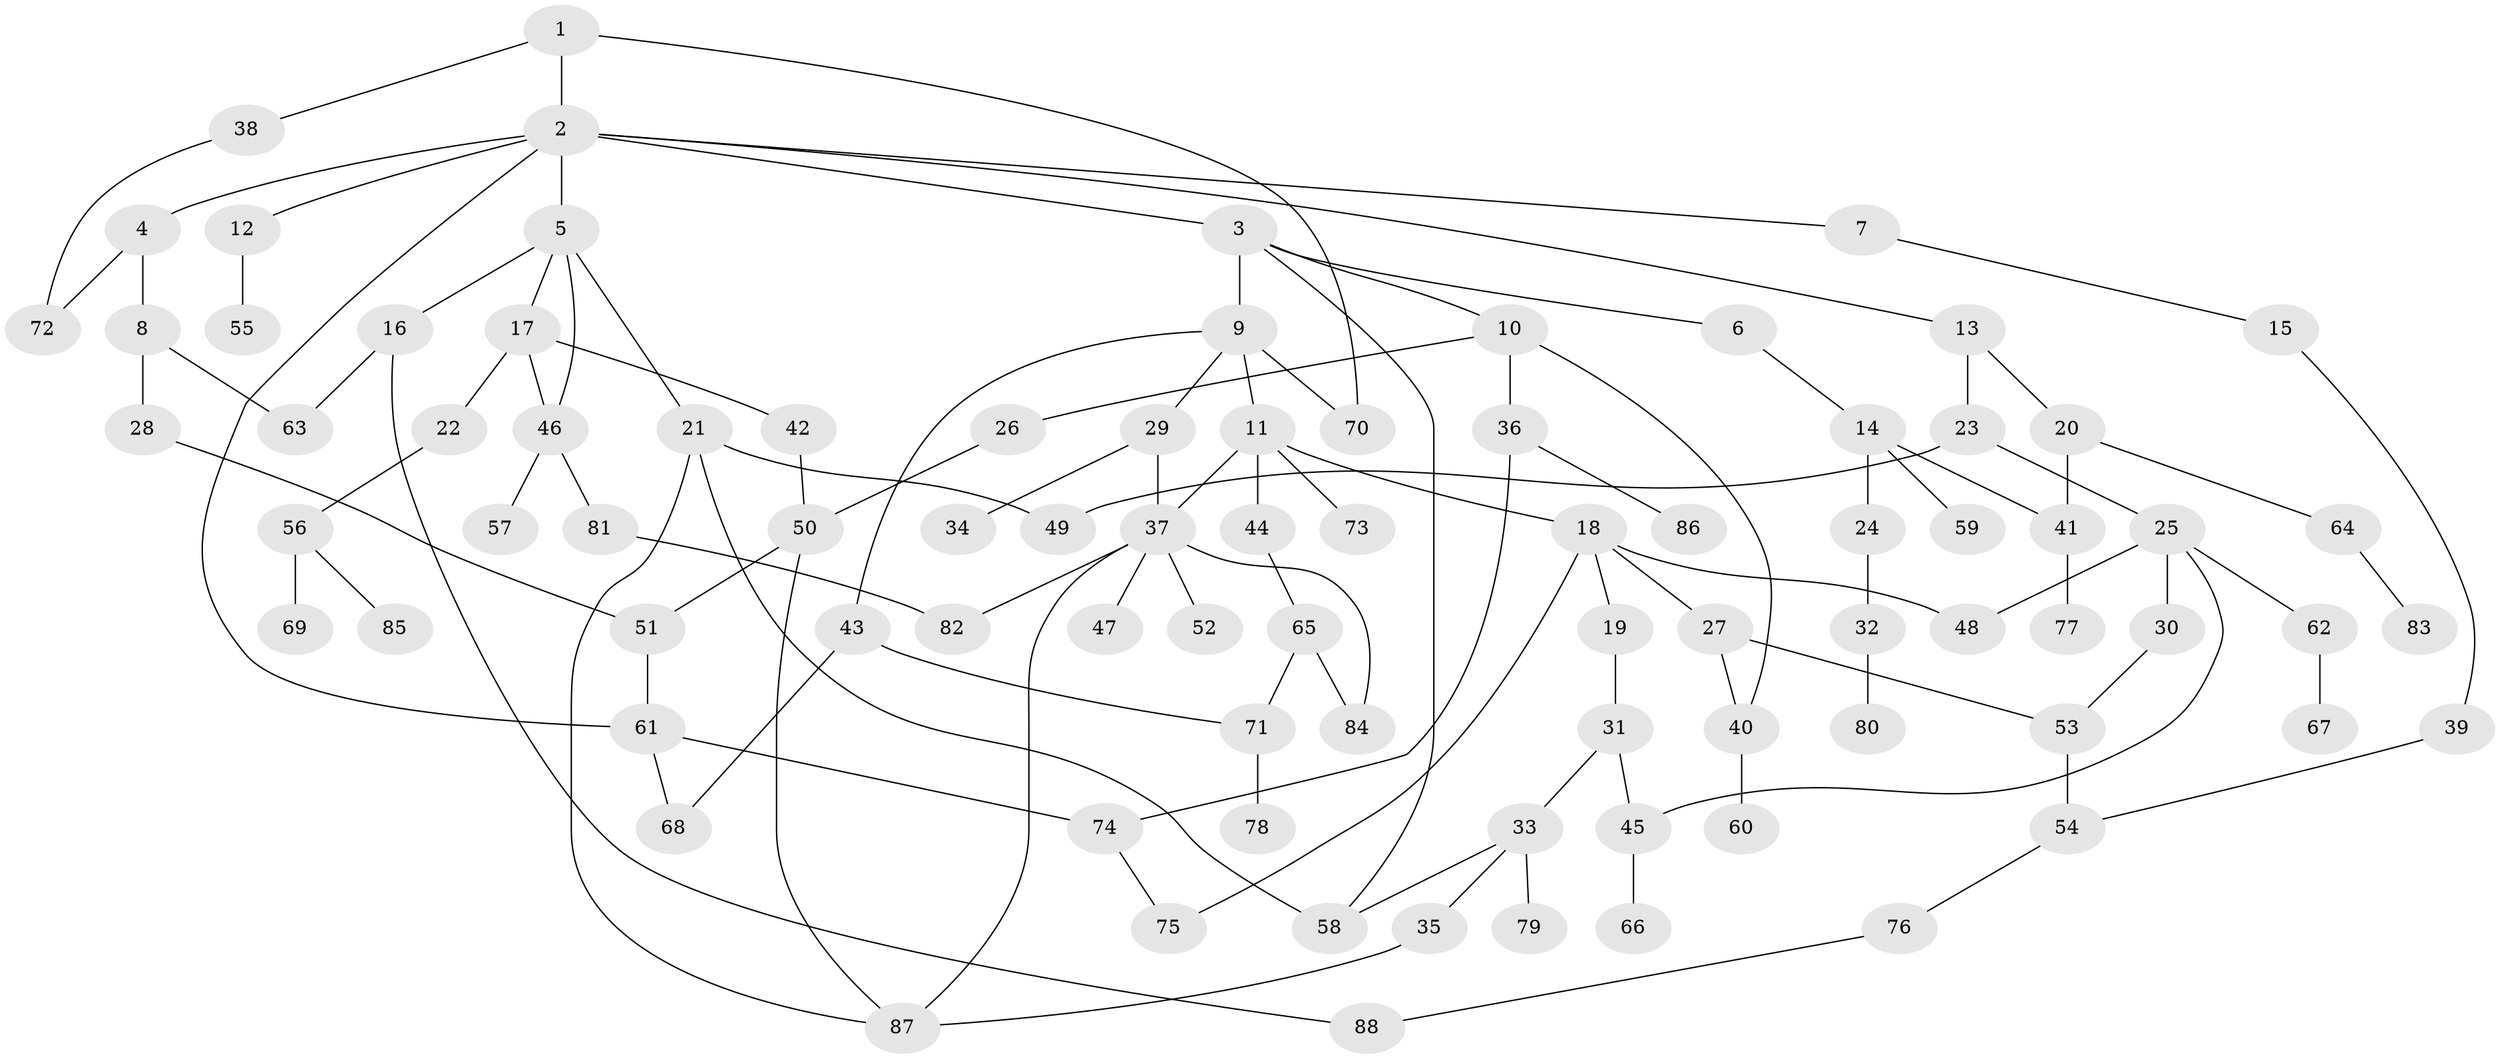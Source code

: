 // coarse degree distribution, {3: 0.2, 9: 0.01818181818181818, 6: 0.05454545454545454, 4: 0.14545454545454545, 2: 0.3090909090909091, 5: 0.05454545454545454, 8: 0.01818181818181818, 1: 0.2}
// Generated by graph-tools (version 1.1) at 2025/51/02/27/25 19:51:36]
// undirected, 88 vertices, 114 edges
graph export_dot {
graph [start="1"]
  node [color=gray90,style=filled];
  1;
  2;
  3;
  4;
  5;
  6;
  7;
  8;
  9;
  10;
  11;
  12;
  13;
  14;
  15;
  16;
  17;
  18;
  19;
  20;
  21;
  22;
  23;
  24;
  25;
  26;
  27;
  28;
  29;
  30;
  31;
  32;
  33;
  34;
  35;
  36;
  37;
  38;
  39;
  40;
  41;
  42;
  43;
  44;
  45;
  46;
  47;
  48;
  49;
  50;
  51;
  52;
  53;
  54;
  55;
  56;
  57;
  58;
  59;
  60;
  61;
  62;
  63;
  64;
  65;
  66;
  67;
  68;
  69;
  70;
  71;
  72;
  73;
  74;
  75;
  76;
  77;
  78;
  79;
  80;
  81;
  82;
  83;
  84;
  85;
  86;
  87;
  88;
  1 -- 2;
  1 -- 38;
  1 -- 70;
  2 -- 3;
  2 -- 4;
  2 -- 5;
  2 -- 7;
  2 -- 12;
  2 -- 13;
  2 -- 61;
  3 -- 6;
  3 -- 9;
  3 -- 10;
  3 -- 58;
  4 -- 8;
  4 -- 72;
  5 -- 16;
  5 -- 17;
  5 -- 21;
  5 -- 46;
  6 -- 14;
  7 -- 15;
  8 -- 28;
  8 -- 63;
  9 -- 11;
  9 -- 29;
  9 -- 43;
  9 -- 70;
  10 -- 26;
  10 -- 36;
  10 -- 40;
  11 -- 18;
  11 -- 37;
  11 -- 44;
  11 -- 73;
  12 -- 55;
  13 -- 20;
  13 -- 23;
  14 -- 24;
  14 -- 41;
  14 -- 59;
  15 -- 39;
  16 -- 63;
  16 -- 88;
  17 -- 22;
  17 -- 42;
  17 -- 46;
  18 -- 19;
  18 -- 27;
  18 -- 48;
  18 -- 75;
  19 -- 31;
  20 -- 64;
  20 -- 41;
  21 -- 87;
  21 -- 58;
  21 -- 49;
  22 -- 56;
  23 -- 25;
  23 -- 49;
  24 -- 32;
  25 -- 30;
  25 -- 48;
  25 -- 62;
  25 -- 45;
  26 -- 50;
  27 -- 53;
  27 -- 40;
  28 -- 51;
  29 -- 34;
  29 -- 37;
  30 -- 53;
  31 -- 33;
  31 -- 45;
  32 -- 80;
  33 -- 35;
  33 -- 58;
  33 -- 79;
  35 -- 87;
  36 -- 74;
  36 -- 86;
  37 -- 47;
  37 -- 52;
  37 -- 84;
  37 -- 82;
  37 -- 87;
  38 -- 72;
  39 -- 54;
  40 -- 60;
  41 -- 77;
  42 -- 50;
  43 -- 71;
  43 -- 68;
  44 -- 65;
  45 -- 66;
  46 -- 57;
  46 -- 81;
  50 -- 51;
  50 -- 87;
  51 -- 61;
  53 -- 54;
  54 -- 76;
  56 -- 69;
  56 -- 85;
  61 -- 68;
  61 -- 74;
  62 -- 67;
  64 -- 83;
  65 -- 71;
  65 -- 84;
  71 -- 78;
  74 -- 75;
  76 -- 88;
  81 -- 82;
}
